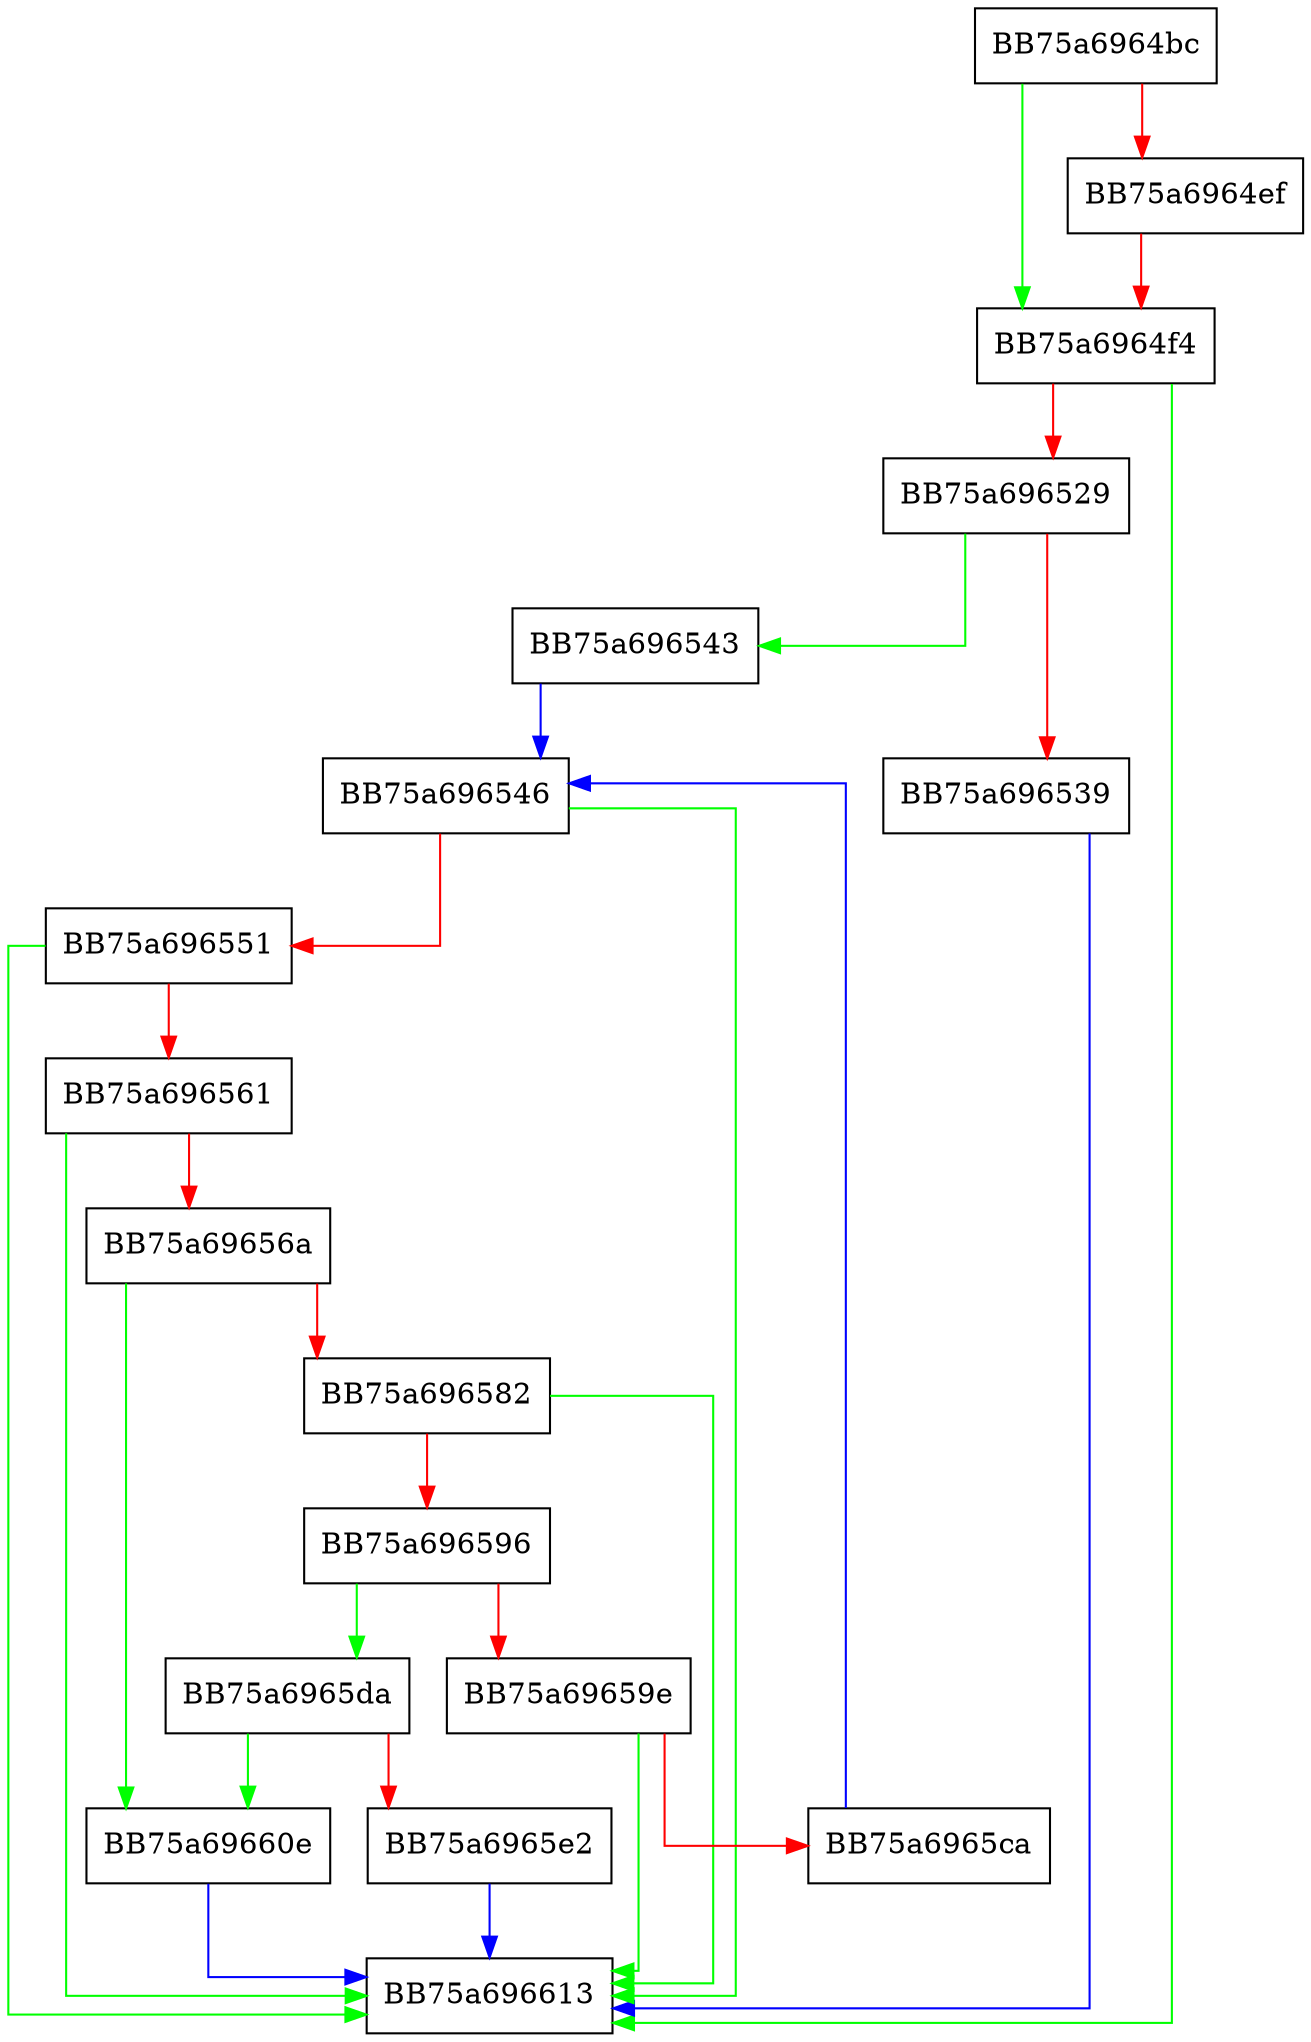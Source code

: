 digraph search_file4 {
  node [shape="box"];
  graph [splines=ortho];
  BB75a6964bc -> BB75a6964f4 [color="green"];
  BB75a6964bc -> BB75a6964ef [color="red"];
  BB75a6964ef -> BB75a6964f4 [color="red"];
  BB75a6964f4 -> BB75a696613 [color="green"];
  BB75a6964f4 -> BB75a696529 [color="red"];
  BB75a696529 -> BB75a696543 [color="green"];
  BB75a696529 -> BB75a696539 [color="red"];
  BB75a696539 -> BB75a696613 [color="blue"];
  BB75a696543 -> BB75a696546 [color="blue"];
  BB75a696546 -> BB75a696613 [color="green"];
  BB75a696546 -> BB75a696551 [color="red"];
  BB75a696551 -> BB75a696613 [color="green"];
  BB75a696551 -> BB75a696561 [color="red"];
  BB75a696561 -> BB75a696613 [color="green"];
  BB75a696561 -> BB75a69656a [color="red"];
  BB75a69656a -> BB75a69660e [color="green"];
  BB75a69656a -> BB75a696582 [color="red"];
  BB75a696582 -> BB75a696613 [color="green"];
  BB75a696582 -> BB75a696596 [color="red"];
  BB75a696596 -> BB75a6965da [color="green"];
  BB75a696596 -> BB75a69659e [color="red"];
  BB75a69659e -> BB75a696613 [color="green"];
  BB75a69659e -> BB75a6965ca [color="red"];
  BB75a6965ca -> BB75a696546 [color="blue"];
  BB75a6965da -> BB75a69660e [color="green"];
  BB75a6965da -> BB75a6965e2 [color="red"];
  BB75a6965e2 -> BB75a696613 [color="blue"];
  BB75a69660e -> BB75a696613 [color="blue"];
}